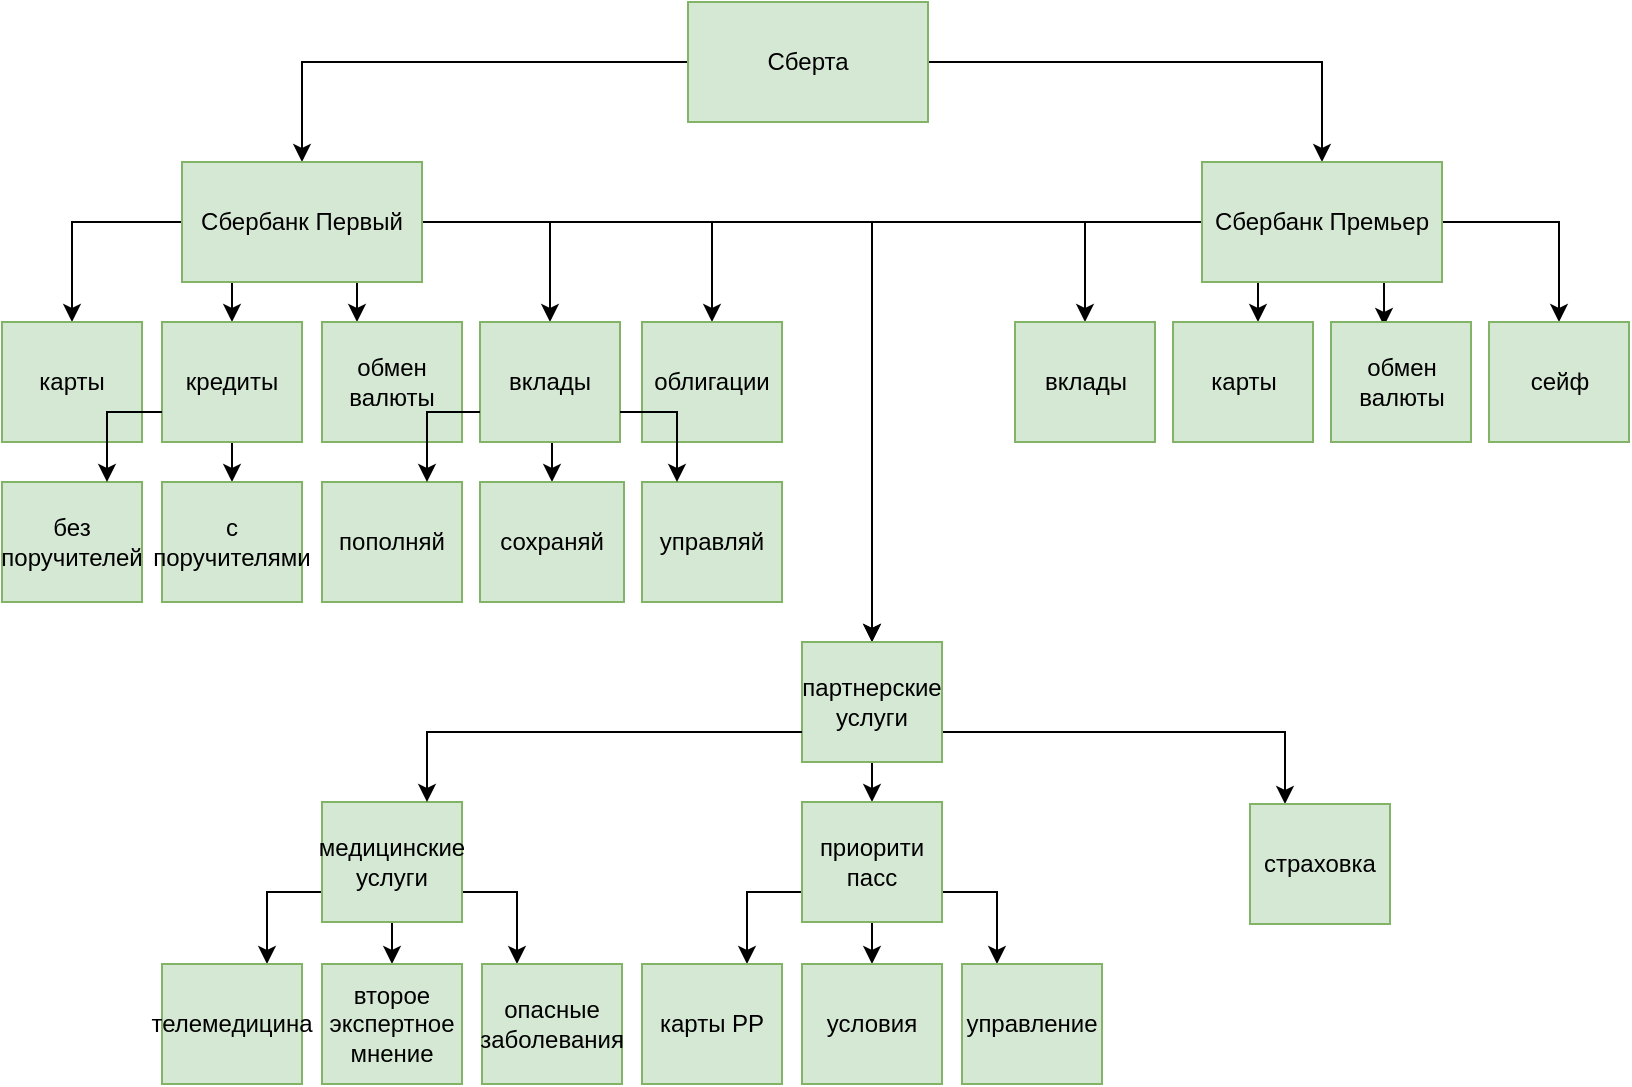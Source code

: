 <mxfile version="11.1.5" type="device" pages="1"><diagram id="4pBcs8k7pe7LSUEdZ89c" name="Page-1"><mxGraphModel dx="1359" dy="787" grid="1" gridSize="10" guides="1" tooltips="1" connect="1" arrows="1" fold="1" page="1" pageScale="1" pageWidth="827" pageHeight="1169" math="0" shadow="0"><root><mxCell id="0"/><mxCell id="1" parent="0"/><mxCell id="T3U-Dt6x4fa5aGvz28Lc-13" style="edgeStyle=orthogonalEdgeStyle;rounded=0;orthogonalLoop=1;jettySize=auto;html=1;exitX=0;exitY=0.5;exitDx=0;exitDy=0;" parent="1" source="T3U-Dt6x4fa5aGvz28Lc-1" target="T3U-Dt6x4fa5aGvz28Lc-2" edge="1"><mxGeometry relative="1" as="geometry"/></mxCell><mxCell id="T3U-Dt6x4fa5aGvz28Lc-22" style="edgeStyle=orthogonalEdgeStyle;rounded=0;orthogonalLoop=1;jettySize=auto;html=1;exitX=1;exitY=0.5;exitDx=0;exitDy=0;" parent="1" source="T3U-Dt6x4fa5aGvz28Lc-1" target="T3U-Dt6x4fa5aGvz28Lc-3" edge="1"><mxGeometry relative="1" as="geometry"/></mxCell><mxCell id="T3U-Dt6x4fa5aGvz28Lc-1" value="Сберта" style="rounded=0;whiteSpace=wrap;html=1;fillColor=#d5e8d4;strokeColor=#82b366;" parent="1" vertex="1"><mxGeometry x="353" y="40" width="120" height="60" as="geometry"/></mxCell><mxCell id="T3U-Dt6x4fa5aGvz28Lc-14" style="edgeStyle=orthogonalEdgeStyle;rounded=0;orthogonalLoop=1;jettySize=auto;html=1;exitX=0;exitY=0.5;exitDx=0;exitDy=0;" parent="1" source="T3U-Dt6x4fa5aGvz28Lc-2" target="T3U-Dt6x4fa5aGvz28Lc-4" edge="1"><mxGeometry relative="1" as="geometry"/></mxCell><mxCell id="T3U-Dt6x4fa5aGvz28Lc-15" style="edgeStyle=orthogonalEdgeStyle;rounded=0;orthogonalLoop=1;jettySize=auto;html=1;exitX=0.25;exitY=1;exitDx=0;exitDy=0;entryX=0.5;entryY=0;entryDx=0;entryDy=0;" parent="1" source="T3U-Dt6x4fa5aGvz28Lc-2" target="T3U-Dt6x4fa5aGvz28Lc-5" edge="1"><mxGeometry relative="1" as="geometry"/></mxCell><mxCell id="T3U-Dt6x4fa5aGvz28Lc-19" style="edgeStyle=orthogonalEdgeStyle;rounded=0;orthogonalLoop=1;jettySize=auto;html=1;exitX=1;exitY=0.5;exitDx=0;exitDy=0;entryX=0.5;entryY=0;entryDx=0;entryDy=0;" parent="1" source="T3U-Dt6x4fa5aGvz28Lc-2" target="T3U-Dt6x4fa5aGvz28Lc-10" edge="1"><mxGeometry relative="1" as="geometry"/></mxCell><mxCell id="T3U-Dt6x4fa5aGvz28Lc-20" style="edgeStyle=orthogonalEdgeStyle;rounded=0;orthogonalLoop=1;jettySize=auto;html=1;exitX=1;exitY=0.5;exitDx=0;exitDy=0;entryX=0.5;entryY=0;entryDx=0;entryDy=0;" parent="1" source="T3U-Dt6x4fa5aGvz28Lc-2" target="T3U-Dt6x4fa5aGvz28Lc-11" edge="1"><mxGeometry relative="1" as="geometry"/></mxCell><mxCell id="2VWoYJJ8Dpqj4cEgBZCT-10" style="edgeStyle=orthogonalEdgeStyle;rounded=0;orthogonalLoop=1;jettySize=auto;html=1;exitX=1;exitY=0.5;exitDx=0;exitDy=0;" edge="1" parent="1" source="T3U-Dt6x4fa5aGvz28Lc-2" target="T3U-Dt6x4fa5aGvz28Lc-6"><mxGeometry relative="1" as="geometry"/></mxCell><mxCell id="2VWoYJJ8Dpqj4cEgBZCT-11" style="edgeStyle=orthogonalEdgeStyle;rounded=0;orthogonalLoop=1;jettySize=auto;html=1;exitX=0.75;exitY=1;exitDx=0;exitDy=0;entryX=0.25;entryY=0;entryDx=0;entryDy=0;" edge="1" parent="1" source="T3U-Dt6x4fa5aGvz28Lc-2" target="T3U-Dt6x4fa5aGvz28Lc-9"><mxGeometry relative="1" as="geometry"/></mxCell><mxCell id="T3U-Dt6x4fa5aGvz28Lc-2" value="Сбербанк Первый" style="rounded=0;whiteSpace=wrap;html=1;fillColor=#d5e8d4;strokeColor=#82b366;" parent="1" vertex="1"><mxGeometry x="100" y="120" width="120" height="60" as="geometry"/></mxCell><mxCell id="RDmojy72T9XxsIEQzgkA-15" style="edgeStyle=orthogonalEdgeStyle;rounded=0;orthogonalLoop=1;jettySize=auto;html=1;exitX=0;exitY=0.5;exitDx=0;exitDy=0;entryX=0.5;entryY=0;entryDx=0;entryDy=0;" parent="1" source="T3U-Dt6x4fa5aGvz28Lc-3" target="T3U-Dt6x4fa5aGvz28Lc-11" edge="1"><mxGeometry relative="1" as="geometry"/></mxCell><mxCell id="2VWoYJJ8Dpqj4cEgBZCT-6" style="edgeStyle=orthogonalEdgeStyle;rounded=0;orthogonalLoop=1;jettySize=auto;html=1;exitX=0.25;exitY=1;exitDx=0;exitDy=0;entryX=0.607;entryY=0;entryDx=0;entryDy=0;entryPerimeter=0;" edge="1" parent="1" source="T3U-Dt6x4fa5aGvz28Lc-3" target="2VWoYJJ8Dpqj4cEgBZCT-1"><mxGeometry relative="1" as="geometry"/></mxCell><mxCell id="2VWoYJJ8Dpqj4cEgBZCT-7" style="edgeStyle=orthogonalEdgeStyle;rounded=0;orthogonalLoop=1;jettySize=auto;html=1;exitX=0.75;exitY=1;exitDx=0;exitDy=0;entryX=0.379;entryY=0.033;entryDx=0;entryDy=0;entryPerimeter=0;" edge="1" parent="1" source="T3U-Dt6x4fa5aGvz28Lc-3" target="2VWoYJJ8Dpqj4cEgBZCT-3"><mxGeometry relative="1" as="geometry"/></mxCell><mxCell id="2VWoYJJ8Dpqj4cEgBZCT-8" style="edgeStyle=orthogonalEdgeStyle;rounded=0;orthogonalLoop=1;jettySize=auto;html=1;exitX=1;exitY=0.5;exitDx=0;exitDy=0;" edge="1" parent="1" source="T3U-Dt6x4fa5aGvz28Lc-3" target="2VWoYJJ8Dpqj4cEgBZCT-4"><mxGeometry relative="1" as="geometry"/></mxCell><mxCell id="2VWoYJJ8Dpqj4cEgBZCT-9" style="edgeStyle=orthogonalEdgeStyle;rounded=0;orthogonalLoop=1;jettySize=auto;html=1;exitX=0;exitY=0.5;exitDx=0;exitDy=0;" edge="1" parent="1" source="T3U-Dt6x4fa5aGvz28Lc-3" target="2VWoYJJ8Dpqj4cEgBZCT-2"><mxGeometry relative="1" as="geometry"/></mxCell><mxCell id="T3U-Dt6x4fa5aGvz28Lc-3" value="Сбербанк Премьер" style="rounded=0;whiteSpace=wrap;html=1;fillColor=#d5e8d4;strokeColor=#82b366;" parent="1" vertex="1"><mxGeometry x="610" y="120" width="120" height="60" as="geometry"/></mxCell><mxCell id="T3U-Dt6x4fa5aGvz28Lc-32" style="edgeStyle=orthogonalEdgeStyle;rounded=0;orthogonalLoop=1;jettySize=auto;html=1;exitX=0.5;exitY=1;exitDx=0;exitDy=0;entryX=0.5;entryY=0;entryDx=0;entryDy=0;" parent="1" source="T3U-Dt6x4fa5aGvz28Lc-5" target="T3U-Dt6x4fa5aGvz28Lc-25" edge="1"><mxGeometry relative="1" as="geometry"/></mxCell><mxCell id="T3U-Dt6x4fa5aGvz28Lc-5" value="кредиты" style="rounded=0;whiteSpace=wrap;html=1;fillColor=#d5e8d4;strokeColor=#82b366;" parent="1" vertex="1"><mxGeometry x="90" y="200" width="70" height="60" as="geometry"/></mxCell><mxCell id="RDmojy72T9XxsIEQzgkA-1" style="edgeStyle=orthogonalEdgeStyle;rounded=0;orthogonalLoop=1;jettySize=auto;html=1;exitX=0.5;exitY=1;exitDx=0;exitDy=0;entryX=0.5;entryY=0;entryDx=0;entryDy=0;" parent="1" source="T3U-Dt6x4fa5aGvz28Lc-6" target="T3U-Dt6x4fa5aGvz28Lc-29" edge="1"><mxGeometry relative="1" as="geometry"/></mxCell><mxCell id="T3U-Dt6x4fa5aGvz28Lc-6" value="вклады" style="rounded=0;whiteSpace=wrap;html=1;fillColor=#d5e8d4;strokeColor=#82b366;" parent="1" vertex="1"><mxGeometry x="249" y="200" width="70" height="60" as="geometry"/></mxCell><mxCell id="T3U-Dt6x4fa5aGvz28Lc-9" value="обмен валюты" style="rounded=0;whiteSpace=wrap;html=1;fillColor=#d5e8d4;strokeColor=#82b366;" parent="1" vertex="1"><mxGeometry x="170" y="200" width="70" height="60" as="geometry"/></mxCell><mxCell id="T3U-Dt6x4fa5aGvz28Lc-10" value="облигации" style="rounded=0;whiteSpace=wrap;html=1;fillColor=#d5e8d4;strokeColor=#82b366;" parent="1" vertex="1"><mxGeometry x="330" y="200" width="70" height="60" as="geometry"/></mxCell><mxCell id="T3U-Dt6x4fa5aGvz28Lc-44" style="edgeStyle=orthogonalEdgeStyle;rounded=0;orthogonalLoop=1;jettySize=auto;html=1;exitX=0.5;exitY=1;exitDx=0;exitDy=0;entryX=0.5;entryY=0;entryDx=0;entryDy=0;" parent="1" source="T3U-Dt6x4fa5aGvz28Lc-11" target="T3U-Dt6x4fa5aGvz28Lc-42" edge="1"><mxGeometry relative="1" as="geometry"/></mxCell><mxCell id="RDmojy72T9XxsIEQzgkA-14" style="edgeStyle=orthogonalEdgeStyle;rounded=0;orthogonalLoop=1;jettySize=auto;html=1;exitX=1;exitY=0.75;exitDx=0;exitDy=0;entryX=0.25;entryY=0;entryDx=0;entryDy=0;" parent="1" source="T3U-Dt6x4fa5aGvz28Lc-11" target="T3U-Dt6x4fa5aGvz28Lc-39" edge="1"><mxGeometry relative="1" as="geometry"/></mxCell><mxCell id="T3U-Dt6x4fa5aGvz28Lc-11" value="партнерские услуги" style="rounded=0;whiteSpace=wrap;html=1;fillColor=#d5e8d4;strokeColor=#82b366;" parent="1" vertex="1"><mxGeometry x="410" y="360" width="70" height="60" as="geometry"/></mxCell><mxCell id="T3U-Dt6x4fa5aGvz28Lc-51" style="edgeStyle=orthogonalEdgeStyle;rounded=0;orthogonalLoop=1;jettySize=auto;html=1;exitX=0.5;exitY=1;exitDx=0;exitDy=0;entryX=0.5;entryY=0;entryDx=0;entryDy=0;" parent="1" source="T3U-Dt6x4fa5aGvz28Lc-23" target="T3U-Dt6x4fa5aGvz28Lc-47" edge="1"><mxGeometry relative="1" as="geometry"/></mxCell><mxCell id="RDmojy72T9XxsIEQzgkA-9" style="edgeStyle=orthogonalEdgeStyle;rounded=0;orthogonalLoop=1;jettySize=auto;html=1;exitX=0;exitY=0.75;exitDx=0;exitDy=0;entryX=0.75;entryY=0;entryDx=0;entryDy=0;" parent="1" source="T3U-Dt6x4fa5aGvz28Lc-23" target="T3U-Dt6x4fa5aGvz28Lc-46" edge="1"><mxGeometry relative="1" as="geometry"/></mxCell><mxCell id="RDmojy72T9XxsIEQzgkA-10" style="edgeStyle=orthogonalEdgeStyle;rounded=0;orthogonalLoop=1;jettySize=auto;html=1;exitX=1;exitY=0.75;exitDx=0;exitDy=0;entryX=0.25;entryY=0;entryDx=0;entryDy=0;" parent="1" source="T3U-Dt6x4fa5aGvz28Lc-23" target="T3U-Dt6x4fa5aGvz28Lc-48" edge="1"><mxGeometry relative="1" as="geometry"/></mxCell><mxCell id="T3U-Dt6x4fa5aGvz28Lc-23" value="медицинские услуги" style="rounded=0;whiteSpace=wrap;html=1;fillColor=#d5e8d4;strokeColor=#82b366;" parent="1" vertex="1"><mxGeometry x="170" y="440" width="70" height="60" as="geometry"/></mxCell><mxCell id="T3U-Dt6x4fa5aGvz28Lc-24" value="без поручителей" style="rounded=0;whiteSpace=wrap;html=1;fillColor=#d5e8d4;strokeColor=#82b366;" parent="1" vertex="1"><mxGeometry x="10" y="280" width="70" height="60" as="geometry"/></mxCell><mxCell id="T3U-Dt6x4fa5aGvz28Lc-25" value="с поручителями" style="rounded=0;whiteSpace=wrap;html=1;fillColor=#d5e8d4;strokeColor=#82b366;" parent="1" vertex="1"><mxGeometry x="90" y="280" width="70" height="60" as="geometry"/></mxCell><mxCell id="T3U-Dt6x4fa5aGvz28Lc-29" value="сохраняй" style="rounded=0;whiteSpace=wrap;html=1;fillColor=#d5e8d4;strokeColor=#82b366;" parent="1" vertex="1"><mxGeometry x="249" y="280" width="72" height="60" as="geometry"/></mxCell><mxCell id="T3U-Dt6x4fa5aGvz28Lc-30" value="пополняй" style="rounded=0;whiteSpace=wrap;html=1;fillColor=#d5e8d4;strokeColor=#82b366;" parent="1" vertex="1"><mxGeometry x="170" y="280" width="70" height="60" as="geometry"/></mxCell><mxCell id="T3U-Dt6x4fa5aGvz28Lc-31" value="управляй" style="rounded=0;whiteSpace=wrap;html=1;fillColor=#d5e8d4;strokeColor=#82b366;" parent="1" vertex="1"><mxGeometry x="330" y="280" width="70" height="60" as="geometry"/></mxCell><mxCell id="T3U-Dt6x4fa5aGvz28Lc-4" value="карты" style="rounded=0;whiteSpace=wrap;html=1;fillColor=#d5e8d4;strokeColor=#82b366;" parent="1" vertex="1"><mxGeometry x="10" y="200" width="70" height="60" as="geometry"/></mxCell><mxCell id="T3U-Dt6x4fa5aGvz28Lc-35" style="edgeStyle=orthogonalEdgeStyle;rounded=0;orthogonalLoop=1;jettySize=auto;html=1;exitX=0;exitY=0.75;exitDx=0;exitDy=0;entryX=0.75;entryY=0;entryDx=0;entryDy=0;" parent="1" source="T3U-Dt6x4fa5aGvz28Lc-5" target="T3U-Dt6x4fa5aGvz28Lc-24" edge="1"><mxGeometry relative="1" as="geometry"/></mxCell><mxCell id="T3U-Dt6x4fa5aGvz28Lc-39" value="страховка" style="rounded=0;whiteSpace=wrap;html=1;fillColor=#d5e8d4;strokeColor=#82b366;" parent="1" vertex="1"><mxGeometry x="634" y="441" width="70" height="60" as="geometry"/></mxCell><mxCell id="RDmojy72T9XxsIEQzgkA-11" style="edgeStyle=orthogonalEdgeStyle;rounded=0;orthogonalLoop=1;jettySize=auto;html=1;exitX=0;exitY=0.75;exitDx=0;exitDy=0;entryX=0.75;entryY=0;entryDx=0;entryDy=0;" parent="1" source="T3U-Dt6x4fa5aGvz28Lc-42" target="RDmojy72T9XxsIEQzgkA-4" edge="1"><mxGeometry relative="1" as="geometry"/></mxCell><mxCell id="RDmojy72T9XxsIEQzgkA-12" style="edgeStyle=orthogonalEdgeStyle;rounded=0;orthogonalLoop=1;jettySize=auto;html=1;exitX=0.5;exitY=1;exitDx=0;exitDy=0;entryX=0.5;entryY=0;entryDx=0;entryDy=0;" parent="1" source="T3U-Dt6x4fa5aGvz28Lc-42" target="RDmojy72T9XxsIEQzgkA-5" edge="1"><mxGeometry relative="1" as="geometry"/></mxCell><mxCell id="RDmojy72T9XxsIEQzgkA-13" style="edgeStyle=orthogonalEdgeStyle;rounded=0;orthogonalLoop=1;jettySize=auto;html=1;exitX=1;exitY=0.75;exitDx=0;exitDy=0;entryX=0.25;entryY=0;entryDx=0;entryDy=0;" parent="1" source="T3U-Dt6x4fa5aGvz28Lc-42" target="RDmojy72T9XxsIEQzgkA-6" edge="1"><mxGeometry relative="1" as="geometry"/></mxCell><mxCell id="T3U-Dt6x4fa5aGvz28Lc-42" value="приорити пасс" style="rounded=0;whiteSpace=wrap;html=1;fillColor=#d5e8d4;strokeColor=#82b366;" parent="1" vertex="1"><mxGeometry x="410" y="440" width="70" height="60" as="geometry"/></mxCell><mxCell id="T3U-Dt6x4fa5aGvz28Lc-46" value="телемедицина" style="rounded=0;whiteSpace=wrap;html=1;fillColor=#d5e8d4;strokeColor=#82b366;" parent="1" vertex="1"><mxGeometry x="90" y="521" width="70" height="60" as="geometry"/></mxCell><mxCell id="T3U-Dt6x4fa5aGvz28Lc-47" value="второе экспертное мнение" style="rounded=0;whiteSpace=wrap;html=1;fillColor=#d5e8d4;strokeColor=#82b366;" parent="1" vertex="1"><mxGeometry x="170" y="521" width="70" height="60" as="geometry"/></mxCell><mxCell id="T3U-Dt6x4fa5aGvz28Lc-48" value="опасные заболевания" style="rounded=0;whiteSpace=wrap;html=1;fillColor=#d5e8d4;strokeColor=#82b366;" parent="1" vertex="1"><mxGeometry x="250" y="521" width="70" height="60" as="geometry"/></mxCell><mxCell id="RDmojy72T9XxsIEQzgkA-2" style="edgeStyle=orthogonalEdgeStyle;rounded=0;orthogonalLoop=1;jettySize=auto;html=1;exitX=1;exitY=0.75;exitDx=0;exitDy=0;entryX=0.25;entryY=0;entryDx=0;entryDy=0;" parent="1" source="T3U-Dt6x4fa5aGvz28Lc-6" target="T3U-Dt6x4fa5aGvz28Lc-31" edge="1"><mxGeometry relative="1" as="geometry"/></mxCell><mxCell id="RDmojy72T9XxsIEQzgkA-3" style="edgeStyle=orthogonalEdgeStyle;rounded=0;orthogonalLoop=1;jettySize=auto;html=1;exitX=0;exitY=0.75;exitDx=0;exitDy=0;entryX=0.75;entryY=0;entryDx=0;entryDy=0;" parent="1" source="T3U-Dt6x4fa5aGvz28Lc-6" target="T3U-Dt6x4fa5aGvz28Lc-30" edge="1"><mxGeometry relative="1" as="geometry"/></mxCell><mxCell id="RDmojy72T9XxsIEQzgkA-4" value="карты PP" style="rounded=0;whiteSpace=wrap;html=1;fillColor=#d5e8d4;strokeColor=#82b366;" parent="1" vertex="1"><mxGeometry x="330" y="521" width="70" height="60" as="geometry"/></mxCell><mxCell id="RDmojy72T9XxsIEQzgkA-5" value="условия" style="rounded=0;whiteSpace=wrap;html=1;fillColor=#d5e8d4;strokeColor=#82b366;" parent="1" vertex="1"><mxGeometry x="410" y="521" width="70" height="60" as="geometry"/></mxCell><mxCell id="RDmojy72T9XxsIEQzgkA-6" value="управление" style="rounded=0;whiteSpace=wrap;html=1;fillColor=#d5e8d4;strokeColor=#82b366;" parent="1" vertex="1"><mxGeometry x="490" y="521" width="70" height="60" as="geometry"/></mxCell><mxCell id="T3U-Dt6x4fa5aGvz28Lc-43" style="edgeStyle=orthogonalEdgeStyle;rounded=0;orthogonalLoop=1;jettySize=auto;html=1;exitX=0;exitY=0.75;exitDx=0;exitDy=0;entryX=0.75;entryY=0;entryDx=0;entryDy=0;" parent="1" source="T3U-Dt6x4fa5aGvz28Lc-11" target="T3U-Dt6x4fa5aGvz28Lc-23" edge="1"><mxGeometry relative="1" as="geometry"/></mxCell><mxCell id="2VWoYJJ8Dpqj4cEgBZCT-1" value="карты" style="rounded=0;whiteSpace=wrap;html=1;fillColor=#d5e8d4;strokeColor=#82b366;" vertex="1" parent="1"><mxGeometry x="595.5" y="200" width="70" height="60" as="geometry"/></mxCell><mxCell id="2VWoYJJ8Dpqj4cEgBZCT-2" value="вклады" style="rounded=0;whiteSpace=wrap;html=1;fillColor=#d5e8d4;strokeColor=#82b366;" vertex="1" parent="1"><mxGeometry x="516.5" y="200" width="70" height="60" as="geometry"/></mxCell><mxCell id="2VWoYJJ8Dpqj4cEgBZCT-3" value="обмен валюты" style="rounded=0;whiteSpace=wrap;html=1;fillColor=#d5e8d4;strokeColor=#82b366;" vertex="1" parent="1"><mxGeometry x="674.5" y="200" width="70" height="60" as="geometry"/></mxCell><mxCell id="2VWoYJJ8Dpqj4cEgBZCT-4" value="сейф" style="rounded=0;whiteSpace=wrap;html=1;fillColor=#d5e8d4;strokeColor=#82b366;" vertex="1" parent="1"><mxGeometry x="753.5" y="200" width="70" height="60" as="geometry"/></mxCell></root></mxGraphModel></diagram></mxfile>
